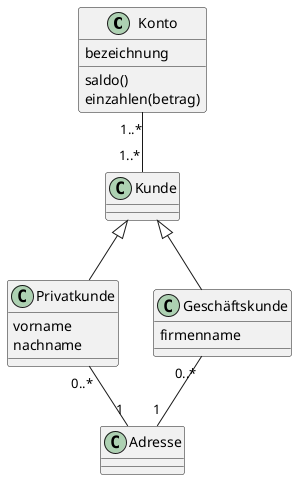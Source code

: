 @startuml
class Konto {
bezeichnung
saldo()
einzahlen(betrag)
}

class Kunde {
}

class Privatkunde {
vorname
nachname
}

class Geschäftskunde {
firmenname
}

class Adresse {
}

Kunde <|-- Privatkunde
Kunde <|-- Geschäftskunde

Privatkunde "0..*" -- "1" Adresse
Geschäftskunde "0..*" -- "1" Adresse

Konto "1..*" -- "1..*" Kunde

@enduml